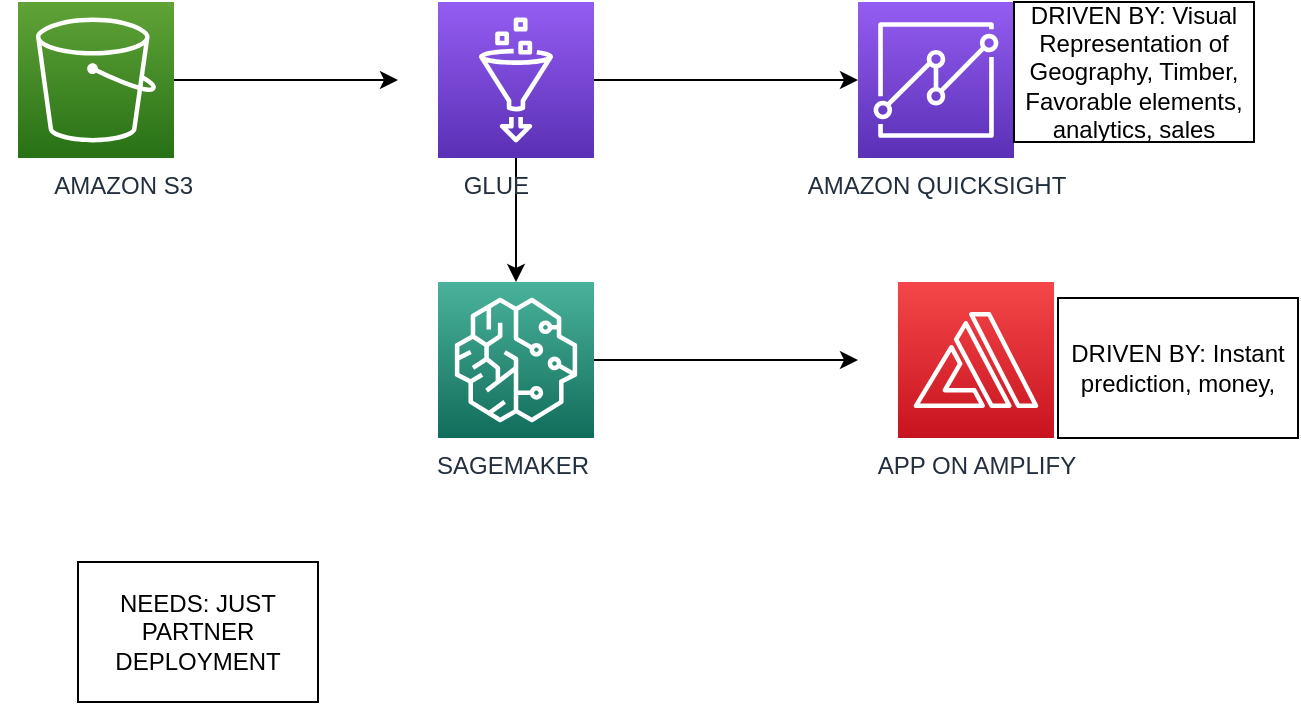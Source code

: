 <mxfile version="21.6.8" type="github">
  <diagram name="Page-1" id="3hKNQH16sDU-0gm0L-F4">
    <mxGraphModel dx="1422" dy="746" grid="1" gridSize="10" guides="1" tooltips="1" connect="1" arrows="1" fold="1" page="1" pageScale="1" pageWidth="850" pageHeight="1100" math="0" shadow="0">
      <root>
        <mxCell id="0" />
        <mxCell id="1" parent="0" />
        <mxCell id="sll2KaKlqQ9lJeDoCoRf-8" style="edgeStyle=orthogonalEdgeStyle;rounded=0;orthogonalLoop=1;jettySize=auto;html=1;" edge="1" parent="1" source="sll2KaKlqQ9lJeDoCoRf-1">
          <mxGeometry relative="1" as="geometry">
            <mxPoint x="300" y="139" as="targetPoint" />
          </mxGeometry>
        </mxCell>
        <mxCell id="sll2KaKlqQ9lJeDoCoRf-1" value="&lt;span style=&quot;white-space: pre;&quot;&gt;&#x9;&lt;/span&gt;AMAZON S3" style="sketch=0;points=[[0,0,0],[0.25,0,0],[0.5,0,0],[0.75,0,0],[1,0,0],[0,1,0],[0.25,1,0],[0.5,1,0],[0.75,1,0],[1,1,0],[0,0.25,0],[0,0.5,0],[0,0.75,0],[1,0.25,0],[1,0.5,0],[1,0.75,0]];outlineConnect=0;fontColor=#232F3E;gradientColor=#60A337;gradientDirection=north;fillColor=#277116;strokeColor=#ffffff;dashed=0;verticalLabelPosition=bottom;verticalAlign=top;align=center;html=1;fontSize=12;fontStyle=0;aspect=fixed;shape=mxgraph.aws4.resourceIcon;resIcon=mxgraph.aws4.s3;" vertex="1" parent="1">
          <mxGeometry x="110" y="100" width="78" height="78" as="geometry" />
        </mxCell>
        <mxCell id="sll2KaKlqQ9lJeDoCoRf-9" style="edgeStyle=orthogonalEdgeStyle;rounded=0;orthogonalLoop=1;jettySize=auto;html=1;entryX=0;entryY=0.5;entryDx=0;entryDy=0;entryPerimeter=0;" edge="1" parent="1" source="sll2KaKlqQ9lJeDoCoRf-2" target="sll2KaKlqQ9lJeDoCoRf-3">
          <mxGeometry relative="1" as="geometry" />
        </mxCell>
        <mxCell id="sll2KaKlqQ9lJeDoCoRf-10" style="edgeStyle=orthogonalEdgeStyle;rounded=0;orthogonalLoop=1;jettySize=auto;html=1;" edge="1" parent="1" source="sll2KaKlqQ9lJeDoCoRf-2" target="sll2KaKlqQ9lJeDoCoRf-4">
          <mxGeometry relative="1" as="geometry" />
        </mxCell>
        <mxCell id="sll2KaKlqQ9lJeDoCoRf-2" value="GLUE&lt;span style=&quot;white-space: pre;&quot;&gt;&#x9;&lt;/span&gt;" style="sketch=0;points=[[0,0,0],[0.25,0,0],[0.5,0,0],[0.75,0,0],[1,0,0],[0,1,0],[0.25,1,0],[0.5,1,0],[0.75,1,0],[1,1,0],[0,0.25,0],[0,0.5,0],[0,0.75,0],[1,0.25,0],[1,0.5,0],[1,0.75,0]];outlineConnect=0;fontColor=#232F3E;gradientColor=#945DF2;gradientDirection=north;fillColor=#5A30B5;strokeColor=#ffffff;dashed=0;verticalLabelPosition=bottom;verticalAlign=top;align=center;html=1;fontSize=12;fontStyle=0;aspect=fixed;shape=mxgraph.aws4.resourceIcon;resIcon=mxgraph.aws4.glue;" vertex="1" parent="1">
          <mxGeometry x="320" y="100" width="78" height="78" as="geometry" />
        </mxCell>
        <mxCell id="sll2KaKlqQ9lJeDoCoRf-3" value="AMAZON QUICKSIGHT" style="sketch=0;points=[[0,0,0],[0.25,0,0],[0.5,0,0],[0.75,0,0],[1,0,0],[0,1,0],[0.25,1,0],[0.5,1,0],[0.75,1,0],[1,1,0],[0,0.25,0],[0,0.5,0],[0,0.75,0],[1,0.25,0],[1,0.5,0],[1,0.75,0]];outlineConnect=0;fontColor=#232F3E;gradientColor=#945DF2;gradientDirection=north;fillColor=#5A30B5;strokeColor=#ffffff;dashed=0;verticalLabelPosition=bottom;verticalAlign=top;align=center;html=1;fontSize=12;fontStyle=0;aspect=fixed;shape=mxgraph.aws4.resourceIcon;resIcon=mxgraph.aws4.quicksight;" vertex="1" parent="1">
          <mxGeometry x="530" y="100" width="78" height="78" as="geometry" />
        </mxCell>
        <mxCell id="sll2KaKlqQ9lJeDoCoRf-11" style="edgeStyle=orthogonalEdgeStyle;rounded=0;orthogonalLoop=1;jettySize=auto;html=1;" edge="1" parent="1" source="sll2KaKlqQ9lJeDoCoRf-4">
          <mxGeometry relative="1" as="geometry">
            <mxPoint x="530" y="279" as="targetPoint" />
          </mxGeometry>
        </mxCell>
        <mxCell id="sll2KaKlqQ9lJeDoCoRf-4" value="SAGEMAKER&lt;span style=&quot;white-space: pre;&quot;&gt;&#x9;&lt;/span&gt;" style="sketch=0;points=[[0,0,0],[0.25,0,0],[0.5,0,0],[0.75,0,0],[1,0,0],[0,1,0],[0.25,1,0],[0.5,1,0],[0.75,1,0],[1,1,0],[0,0.25,0],[0,0.5,0],[0,0.75,0],[1,0.25,0],[1,0.5,0],[1,0.75,0]];outlineConnect=0;fontColor=#232F3E;gradientColor=#4AB29A;gradientDirection=north;fillColor=#116D5B;strokeColor=#ffffff;dashed=0;verticalLabelPosition=bottom;verticalAlign=top;align=center;html=1;fontSize=12;fontStyle=0;aspect=fixed;shape=mxgraph.aws4.resourceIcon;resIcon=mxgraph.aws4.sagemaker;" vertex="1" parent="1">
          <mxGeometry x="320" y="240" width="78" height="78" as="geometry" />
        </mxCell>
        <mxCell id="sll2KaKlqQ9lJeDoCoRf-5" value="APP ON AMPLIFY" style="sketch=0;points=[[0,0,0],[0.25,0,0],[0.5,0,0],[0.75,0,0],[1,0,0],[0,1,0],[0.25,1,0],[0.5,1,0],[0.75,1,0],[1,1,0],[0,0.25,0],[0,0.5,0],[0,0.75,0],[1,0.25,0],[1,0.5,0],[1,0.75,0]];outlineConnect=0;fontColor=#232F3E;gradientColor=#F54749;gradientDirection=north;fillColor=#C7131F;strokeColor=#ffffff;dashed=0;verticalLabelPosition=bottom;verticalAlign=top;align=center;html=1;fontSize=12;fontStyle=0;aspect=fixed;shape=mxgraph.aws4.resourceIcon;resIcon=mxgraph.aws4.amplify;" vertex="1" parent="1">
          <mxGeometry x="550" y="240" width="78" height="78" as="geometry" />
        </mxCell>
        <mxCell id="sll2KaKlqQ9lJeDoCoRf-7" value="NEEDS: JUST PARTNER DEPLOYMENT" style="rounded=0;whiteSpace=wrap;html=1;" vertex="1" parent="1">
          <mxGeometry x="140" y="380" width="120" height="70" as="geometry" />
        </mxCell>
        <mxCell id="sll2KaKlqQ9lJeDoCoRf-12" value="DRIVEN BY: Instant prediction, money, " style="rounded=0;whiteSpace=wrap;html=1;" vertex="1" parent="1">
          <mxGeometry x="630" y="248" width="120" height="70" as="geometry" />
        </mxCell>
        <mxCell id="sll2KaKlqQ9lJeDoCoRf-13" value="DRIVEN BY: Visual Representation of Geography, Timber, Favorable elements, analytics, sales" style="rounded=0;whiteSpace=wrap;html=1;" vertex="1" parent="1">
          <mxGeometry x="608" y="100" width="120" height="70" as="geometry" />
        </mxCell>
      </root>
    </mxGraphModel>
  </diagram>
</mxfile>
